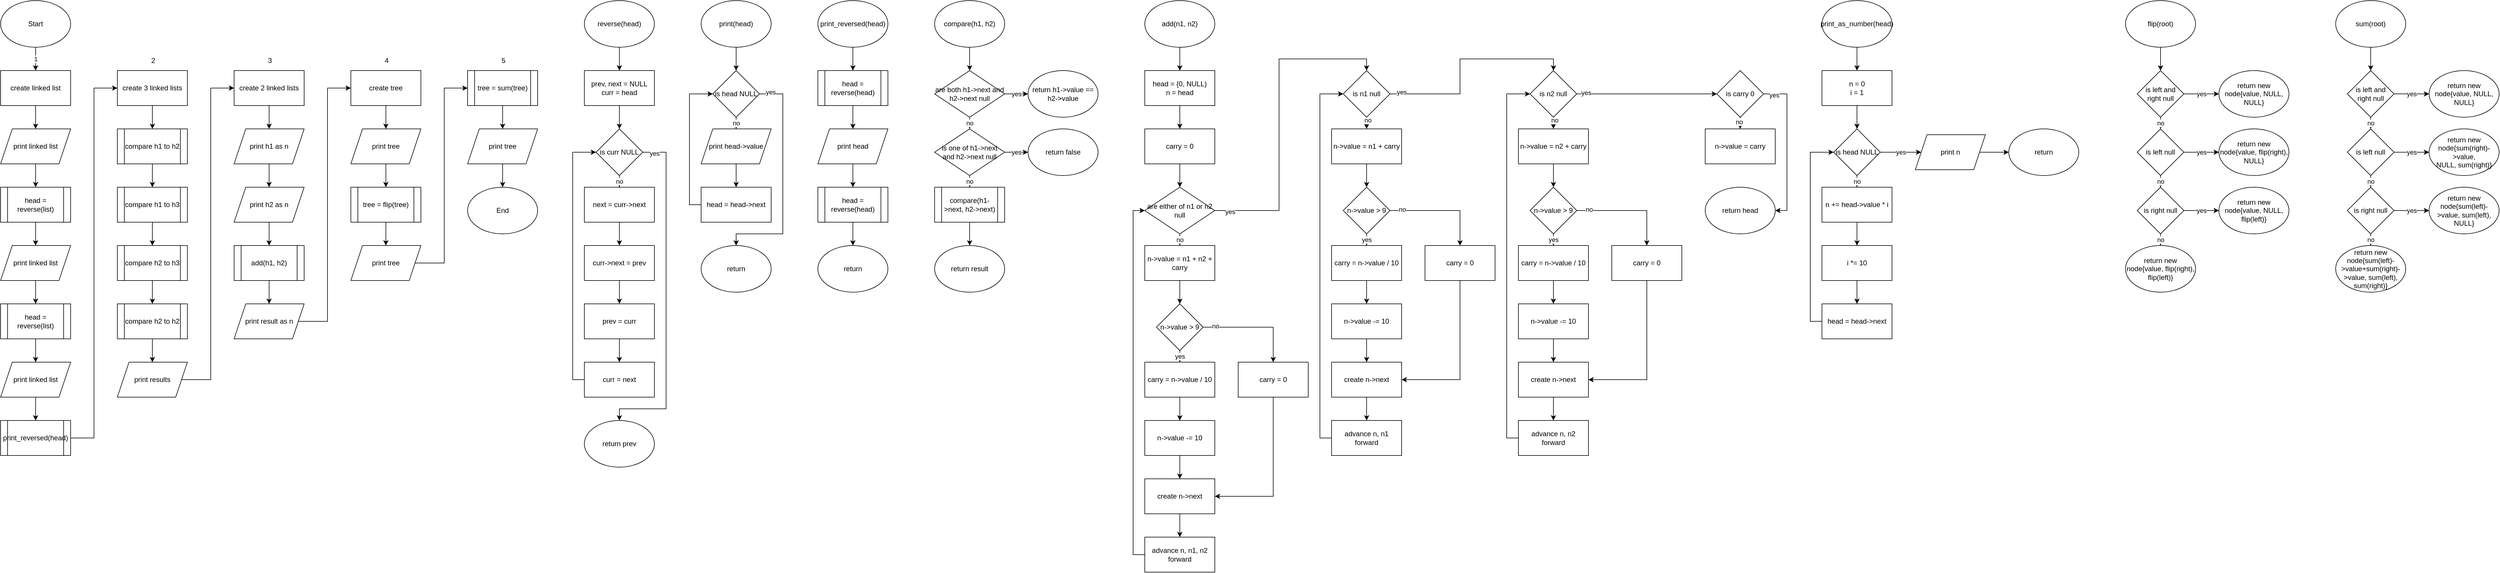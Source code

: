<mxfile version="24.8.6">
  <diagram name="Page-1" id="OLHkS_e3IFpQHsdVF8tk">
    <mxGraphModel dx="28680" dy="15560" grid="1" gridSize="10" guides="1" tooltips="1" connect="1" arrows="1" fold="1" page="1" pageScale="1" pageWidth="5000" pageHeight="1200" math="0" shadow="0">
      <root>
        <mxCell id="0" />
        <mxCell id="1" parent="0" />
        <mxCell id="nI0ptZJqEii6YHBotIrF-29" value="1" style="edgeStyle=orthogonalEdgeStyle;rounded=0;orthogonalLoop=1;jettySize=auto;html=1;exitX=0.5;exitY=1;exitDx=0;exitDy=0;entryX=0.5;entryY=0;entryDx=0;entryDy=0;" edge="1" parent="1" source="nI0ptZJqEii6YHBotIrF-1" target="nI0ptZJqEii6YHBotIrF-2">
          <mxGeometry relative="1" as="geometry" />
        </mxCell>
        <mxCell id="nI0ptZJqEii6YHBotIrF-1" value="Start" style="ellipse;whiteSpace=wrap;html=1;" vertex="1" parent="1">
          <mxGeometry width="120" height="80" as="geometry" />
        </mxCell>
        <mxCell id="nI0ptZJqEii6YHBotIrF-36" style="edgeStyle=orthogonalEdgeStyle;rounded=0;orthogonalLoop=1;jettySize=auto;html=1;exitX=0.5;exitY=1;exitDx=0;exitDy=0;entryX=0.5;entryY=0;entryDx=0;entryDy=0;" edge="1" parent="1" source="nI0ptZJqEii6YHBotIrF-2" target="nI0ptZJqEii6YHBotIrF-3">
          <mxGeometry relative="1" as="geometry" />
        </mxCell>
        <mxCell id="nI0ptZJqEii6YHBotIrF-2" value="create linked list" style="rounded=0;whiteSpace=wrap;html=1;" vertex="1" parent="1">
          <mxGeometry y="120" width="120" height="60" as="geometry" />
        </mxCell>
        <mxCell id="nI0ptZJqEii6YHBotIrF-37" style="edgeStyle=orthogonalEdgeStyle;rounded=0;orthogonalLoop=1;jettySize=auto;html=1;exitX=0.5;exitY=1;exitDx=0;exitDy=0;entryX=0.5;entryY=0;entryDx=0;entryDy=0;" edge="1" parent="1" source="nI0ptZJqEii6YHBotIrF-3" target="nI0ptZJqEii6YHBotIrF-4">
          <mxGeometry relative="1" as="geometry" />
        </mxCell>
        <mxCell id="nI0ptZJqEii6YHBotIrF-3" value="print linked list" style="shape=parallelogram;perimeter=parallelogramPerimeter;whiteSpace=wrap;html=1;fixedSize=1;" vertex="1" parent="1">
          <mxGeometry y="220" width="120" height="60" as="geometry" />
        </mxCell>
        <mxCell id="nI0ptZJqEii6YHBotIrF-38" style="edgeStyle=orthogonalEdgeStyle;rounded=0;orthogonalLoop=1;jettySize=auto;html=1;exitX=0.5;exitY=1;exitDx=0;exitDy=0;entryX=0.5;entryY=0;entryDx=0;entryDy=0;" edge="1" parent="1" source="nI0ptZJqEii6YHBotIrF-4" target="nI0ptZJqEii6YHBotIrF-5">
          <mxGeometry relative="1" as="geometry" />
        </mxCell>
        <mxCell id="nI0ptZJqEii6YHBotIrF-4" value="head = reverse(list)" style="shape=process;whiteSpace=wrap;html=1;backgroundOutline=1;" vertex="1" parent="1">
          <mxGeometry y="320" width="120" height="60" as="geometry" />
        </mxCell>
        <mxCell id="nI0ptZJqEii6YHBotIrF-39" style="edgeStyle=orthogonalEdgeStyle;rounded=0;orthogonalLoop=1;jettySize=auto;html=1;exitX=0.5;exitY=1;exitDx=0;exitDy=0;entryX=0.5;entryY=0;entryDx=0;entryDy=0;" edge="1" parent="1" source="nI0ptZJqEii6YHBotIrF-5" target="nI0ptZJqEii6YHBotIrF-10">
          <mxGeometry relative="1" as="geometry" />
        </mxCell>
        <mxCell id="nI0ptZJqEii6YHBotIrF-5" value="print linked list" style="shape=parallelogram;perimeter=parallelogramPerimeter;whiteSpace=wrap;html=1;fixedSize=1;" vertex="1" parent="1">
          <mxGeometry y="420" width="120" height="60" as="geometry" />
        </mxCell>
        <mxCell id="nI0ptZJqEii6YHBotIrF-40" style="edgeStyle=orthogonalEdgeStyle;rounded=0;orthogonalLoop=1;jettySize=auto;html=1;exitX=0.5;exitY=1;exitDx=0;exitDy=0;entryX=0.5;entryY=0;entryDx=0;entryDy=0;" edge="1" parent="1" source="nI0ptZJqEii6YHBotIrF-10" target="nI0ptZJqEii6YHBotIrF-11">
          <mxGeometry relative="1" as="geometry" />
        </mxCell>
        <mxCell id="nI0ptZJqEii6YHBotIrF-10" value="head = reverse(list)" style="shape=process;whiteSpace=wrap;html=1;backgroundOutline=1;" vertex="1" parent="1">
          <mxGeometry y="520" width="120" height="60" as="geometry" />
        </mxCell>
        <mxCell id="nI0ptZJqEii6YHBotIrF-41" style="edgeStyle=orthogonalEdgeStyle;rounded=0;orthogonalLoop=1;jettySize=auto;html=1;exitX=0.5;exitY=1;exitDx=0;exitDy=0;entryX=0.5;entryY=0;entryDx=0;entryDy=0;" edge="1" parent="1" source="nI0ptZJqEii6YHBotIrF-11" target="nI0ptZJqEii6YHBotIrF-12">
          <mxGeometry relative="1" as="geometry" />
        </mxCell>
        <mxCell id="nI0ptZJqEii6YHBotIrF-11" value="print linked list" style="shape=parallelogram;perimeter=parallelogramPerimeter;whiteSpace=wrap;html=1;fixedSize=1;" vertex="1" parent="1">
          <mxGeometry y="620" width="120" height="60" as="geometry" />
        </mxCell>
        <mxCell id="nI0ptZJqEii6YHBotIrF-42" style="edgeStyle=orthogonalEdgeStyle;rounded=0;orthogonalLoop=1;jettySize=auto;html=1;exitX=1;exitY=0.5;exitDx=0;exitDy=0;entryX=0;entryY=0.5;entryDx=0;entryDy=0;" edge="1" parent="1" source="nI0ptZJqEii6YHBotIrF-12" target="nI0ptZJqEii6YHBotIrF-13">
          <mxGeometry relative="1" as="geometry" />
        </mxCell>
        <mxCell id="nI0ptZJqEii6YHBotIrF-12" value="print_reversed(head)" style="shape=process;whiteSpace=wrap;html=1;backgroundOutline=1;" vertex="1" parent="1">
          <mxGeometry y="720" width="120" height="60" as="geometry" />
        </mxCell>
        <mxCell id="nI0ptZJqEii6YHBotIrF-43" style="edgeStyle=orthogonalEdgeStyle;rounded=0;orthogonalLoop=1;jettySize=auto;html=1;exitX=0.5;exitY=1;exitDx=0;exitDy=0;entryX=0.5;entryY=0;entryDx=0;entryDy=0;" edge="1" parent="1" source="nI0ptZJqEii6YHBotIrF-13" target="nI0ptZJqEii6YHBotIrF-14">
          <mxGeometry relative="1" as="geometry" />
        </mxCell>
        <mxCell id="nI0ptZJqEii6YHBotIrF-13" value="create 3 linked lists" style="rounded=0;whiteSpace=wrap;html=1;" vertex="1" parent="1">
          <mxGeometry x="200" y="120" width="120" height="60" as="geometry" />
        </mxCell>
        <mxCell id="nI0ptZJqEii6YHBotIrF-44" style="edgeStyle=orthogonalEdgeStyle;rounded=0;orthogonalLoop=1;jettySize=auto;html=1;exitX=0.5;exitY=1;exitDx=0;exitDy=0;entryX=0.5;entryY=0;entryDx=0;entryDy=0;" edge="1" parent="1" source="nI0ptZJqEii6YHBotIrF-14" target="nI0ptZJqEii6YHBotIrF-15">
          <mxGeometry relative="1" as="geometry" />
        </mxCell>
        <mxCell id="nI0ptZJqEii6YHBotIrF-14" value="compare h1 to h2" style="shape=process;whiteSpace=wrap;html=1;backgroundOutline=1;" vertex="1" parent="1">
          <mxGeometry x="200" y="220" width="120" height="60" as="geometry" />
        </mxCell>
        <mxCell id="nI0ptZJqEii6YHBotIrF-45" style="edgeStyle=orthogonalEdgeStyle;rounded=0;orthogonalLoop=1;jettySize=auto;html=1;exitX=0.5;exitY=1;exitDx=0;exitDy=0;entryX=0.5;entryY=0;entryDx=0;entryDy=0;" edge="1" parent="1" source="nI0ptZJqEii6YHBotIrF-15" target="nI0ptZJqEii6YHBotIrF-16">
          <mxGeometry relative="1" as="geometry" />
        </mxCell>
        <mxCell id="nI0ptZJqEii6YHBotIrF-15" value="compare h1 to h3" style="shape=process;whiteSpace=wrap;html=1;backgroundOutline=1;" vertex="1" parent="1">
          <mxGeometry x="200" y="320" width="120" height="60" as="geometry" />
        </mxCell>
        <mxCell id="nI0ptZJqEii6YHBotIrF-46" style="edgeStyle=orthogonalEdgeStyle;rounded=0;orthogonalLoop=1;jettySize=auto;html=1;exitX=0.5;exitY=1;exitDx=0;exitDy=0;entryX=0.5;entryY=0;entryDx=0;entryDy=0;" edge="1" parent="1" source="nI0ptZJqEii6YHBotIrF-16" target="nI0ptZJqEii6YHBotIrF-18">
          <mxGeometry relative="1" as="geometry" />
        </mxCell>
        <mxCell id="nI0ptZJqEii6YHBotIrF-16" value="compare h2 to h3" style="shape=process;whiteSpace=wrap;html=1;backgroundOutline=1;" vertex="1" parent="1">
          <mxGeometry x="200" y="420" width="120" height="60" as="geometry" />
        </mxCell>
        <mxCell id="nI0ptZJqEii6YHBotIrF-48" style="edgeStyle=orthogonalEdgeStyle;rounded=0;orthogonalLoop=1;jettySize=auto;html=1;exitX=1;exitY=0.5;exitDx=0;exitDy=0;entryX=0;entryY=0.5;entryDx=0;entryDy=0;" edge="1" parent="1" source="nI0ptZJqEii6YHBotIrF-17" target="nI0ptZJqEii6YHBotIrF-19">
          <mxGeometry relative="1" as="geometry" />
        </mxCell>
        <mxCell id="nI0ptZJqEii6YHBotIrF-17" value="print results" style="shape=parallelogram;perimeter=parallelogramPerimeter;whiteSpace=wrap;html=1;fixedSize=1;" vertex="1" parent="1">
          <mxGeometry x="200" y="620" width="120" height="60" as="geometry" />
        </mxCell>
        <mxCell id="nI0ptZJqEii6YHBotIrF-47" style="edgeStyle=orthogonalEdgeStyle;rounded=0;orthogonalLoop=1;jettySize=auto;html=1;exitX=0.5;exitY=1;exitDx=0;exitDy=0;entryX=0.5;entryY=0;entryDx=0;entryDy=0;" edge="1" parent="1" source="nI0ptZJqEii6YHBotIrF-18" target="nI0ptZJqEii6YHBotIrF-17">
          <mxGeometry relative="1" as="geometry" />
        </mxCell>
        <mxCell id="nI0ptZJqEii6YHBotIrF-18" value="compare h2 to h2" style="shape=process;whiteSpace=wrap;html=1;backgroundOutline=1;" vertex="1" parent="1">
          <mxGeometry x="200" y="520" width="120" height="60" as="geometry" />
        </mxCell>
        <mxCell id="nI0ptZJqEii6YHBotIrF-49" style="edgeStyle=orthogonalEdgeStyle;rounded=0;orthogonalLoop=1;jettySize=auto;html=1;exitX=0.5;exitY=1;exitDx=0;exitDy=0;entryX=0.5;entryY=0;entryDx=0;entryDy=0;" edge="1" parent="1" source="nI0ptZJqEii6YHBotIrF-19" target="nI0ptZJqEii6YHBotIrF-22">
          <mxGeometry relative="1" as="geometry" />
        </mxCell>
        <mxCell id="nI0ptZJqEii6YHBotIrF-19" value="create 2 linked lists" style="rounded=0;whiteSpace=wrap;html=1;" vertex="1" parent="1">
          <mxGeometry x="400" y="120" width="120" height="60" as="geometry" />
        </mxCell>
        <mxCell id="nI0ptZJqEii6YHBotIrF-52" style="edgeStyle=orthogonalEdgeStyle;rounded=0;orthogonalLoop=1;jettySize=auto;html=1;exitX=0.5;exitY=1;exitDx=0;exitDy=0;entryX=0.5;entryY=0;entryDx=0;entryDy=0;" edge="1" parent="1" source="nI0ptZJqEii6YHBotIrF-20" target="nI0ptZJqEii6YHBotIrF-21">
          <mxGeometry relative="1" as="geometry" />
        </mxCell>
        <mxCell id="nI0ptZJqEii6YHBotIrF-20" value="add(h1, h2)" style="shape=process;whiteSpace=wrap;html=1;backgroundOutline=1;" vertex="1" parent="1">
          <mxGeometry x="400" y="420" width="120" height="60" as="geometry" />
        </mxCell>
        <mxCell id="nI0ptZJqEii6YHBotIrF-53" style="edgeStyle=orthogonalEdgeStyle;rounded=0;orthogonalLoop=1;jettySize=auto;html=1;exitX=1;exitY=0.5;exitDx=0;exitDy=0;entryX=0;entryY=0.5;entryDx=0;entryDy=0;" edge="1" parent="1" source="nI0ptZJqEii6YHBotIrF-21" target="nI0ptZJqEii6YHBotIrF-24">
          <mxGeometry relative="1" as="geometry" />
        </mxCell>
        <mxCell id="nI0ptZJqEii6YHBotIrF-21" value="print result as n" style="shape=parallelogram;perimeter=parallelogramPerimeter;whiteSpace=wrap;html=1;fixedSize=1;" vertex="1" parent="1">
          <mxGeometry x="400" y="520" width="120" height="60" as="geometry" />
        </mxCell>
        <mxCell id="nI0ptZJqEii6YHBotIrF-50" style="edgeStyle=orthogonalEdgeStyle;rounded=0;orthogonalLoop=1;jettySize=auto;html=1;exitX=0.5;exitY=1;exitDx=0;exitDy=0;entryX=0.5;entryY=0;entryDx=0;entryDy=0;" edge="1" parent="1" source="nI0ptZJqEii6YHBotIrF-22" target="nI0ptZJqEii6YHBotIrF-23">
          <mxGeometry relative="1" as="geometry" />
        </mxCell>
        <mxCell id="nI0ptZJqEii6YHBotIrF-22" value="print h1 as n" style="shape=parallelogram;perimeter=parallelogramPerimeter;whiteSpace=wrap;html=1;fixedSize=1;" vertex="1" parent="1">
          <mxGeometry x="400" y="220" width="120" height="60" as="geometry" />
        </mxCell>
        <mxCell id="nI0ptZJqEii6YHBotIrF-51" style="edgeStyle=orthogonalEdgeStyle;rounded=0;orthogonalLoop=1;jettySize=auto;html=1;exitX=0.5;exitY=1;exitDx=0;exitDy=0;entryX=0.5;entryY=0;entryDx=0;entryDy=0;" edge="1" parent="1" source="nI0ptZJqEii6YHBotIrF-23" target="nI0ptZJqEii6YHBotIrF-20">
          <mxGeometry relative="1" as="geometry" />
        </mxCell>
        <mxCell id="nI0ptZJqEii6YHBotIrF-23" value="print h2 as n" style="shape=parallelogram;perimeter=parallelogramPerimeter;whiteSpace=wrap;html=1;fixedSize=1;" vertex="1" parent="1">
          <mxGeometry x="400" y="320" width="120" height="60" as="geometry" />
        </mxCell>
        <mxCell id="nI0ptZJqEii6YHBotIrF-54" style="edgeStyle=orthogonalEdgeStyle;rounded=0;orthogonalLoop=1;jettySize=auto;html=1;exitX=0.5;exitY=1;exitDx=0;exitDy=0;entryX=0.5;entryY=0;entryDx=0;entryDy=0;" edge="1" parent="1" source="nI0ptZJqEii6YHBotIrF-24" target="nI0ptZJqEii6YHBotIrF-25">
          <mxGeometry relative="1" as="geometry" />
        </mxCell>
        <mxCell id="nI0ptZJqEii6YHBotIrF-24" value="create tree" style="rounded=0;whiteSpace=wrap;html=1;" vertex="1" parent="1">
          <mxGeometry x="600" y="120" width="120" height="60" as="geometry" />
        </mxCell>
        <mxCell id="nI0ptZJqEii6YHBotIrF-55" style="edgeStyle=orthogonalEdgeStyle;rounded=0;orthogonalLoop=1;jettySize=auto;html=1;exitX=0.5;exitY=1;exitDx=0;exitDy=0;entryX=0.5;entryY=0;entryDx=0;entryDy=0;" edge="1" parent="1" source="nI0ptZJqEii6YHBotIrF-25" target="nI0ptZJqEii6YHBotIrF-26">
          <mxGeometry relative="1" as="geometry" />
        </mxCell>
        <mxCell id="nI0ptZJqEii6YHBotIrF-25" value="print tree" style="shape=parallelogram;perimeter=parallelogramPerimeter;whiteSpace=wrap;html=1;fixedSize=1;" vertex="1" parent="1">
          <mxGeometry x="600" y="220" width="120" height="60" as="geometry" />
        </mxCell>
        <mxCell id="nI0ptZJqEii6YHBotIrF-56" style="edgeStyle=orthogonalEdgeStyle;rounded=0;orthogonalLoop=1;jettySize=auto;html=1;exitX=0.5;exitY=1;exitDx=0;exitDy=0;" edge="1" parent="1" source="nI0ptZJqEii6YHBotIrF-26" target="nI0ptZJqEii6YHBotIrF-27">
          <mxGeometry relative="1" as="geometry" />
        </mxCell>
        <mxCell id="nI0ptZJqEii6YHBotIrF-26" value="tree = flip(tree)" style="shape=process;whiteSpace=wrap;html=1;backgroundOutline=1;" vertex="1" parent="1">
          <mxGeometry x="600" y="320" width="120" height="60" as="geometry" />
        </mxCell>
        <mxCell id="nI0ptZJqEii6YHBotIrF-57" style="edgeStyle=orthogonalEdgeStyle;rounded=0;orthogonalLoop=1;jettySize=auto;html=1;exitX=1;exitY=0.5;exitDx=0;exitDy=0;entryX=0;entryY=0.5;entryDx=0;entryDy=0;" edge="1" parent="1" source="nI0ptZJqEii6YHBotIrF-27" target="nI0ptZJqEii6YHBotIrF-28">
          <mxGeometry relative="1" as="geometry" />
        </mxCell>
        <mxCell id="nI0ptZJqEii6YHBotIrF-27" value="print tree" style="shape=parallelogram;perimeter=parallelogramPerimeter;whiteSpace=wrap;html=1;fixedSize=1;" vertex="1" parent="1">
          <mxGeometry x="600" y="420" width="120" height="60" as="geometry" />
        </mxCell>
        <mxCell id="nI0ptZJqEii6YHBotIrF-58" style="edgeStyle=orthogonalEdgeStyle;rounded=0;orthogonalLoop=1;jettySize=auto;html=1;exitX=0.5;exitY=1;exitDx=0;exitDy=0;entryX=0.5;entryY=0;entryDx=0;entryDy=0;" edge="1" parent="1" source="nI0ptZJqEii6YHBotIrF-28" target="nI0ptZJqEii6YHBotIrF-34">
          <mxGeometry relative="1" as="geometry" />
        </mxCell>
        <mxCell id="nI0ptZJqEii6YHBotIrF-28" value="tree = sum(tree)" style="shape=process;whiteSpace=wrap;html=1;backgroundOutline=1;" vertex="1" parent="1">
          <mxGeometry x="800" y="120" width="120" height="60" as="geometry" />
        </mxCell>
        <mxCell id="nI0ptZJqEii6YHBotIrF-30" value="2" style="text;html=1;align=center;verticalAlign=middle;resizable=0;points=[];autosize=1;strokeColor=none;fillColor=none;" vertex="1" parent="1">
          <mxGeometry x="246" y="88" width="30" height="30" as="geometry" />
        </mxCell>
        <mxCell id="nI0ptZJqEii6YHBotIrF-31" value="3" style="text;html=1;align=center;verticalAlign=middle;resizable=0;points=[];autosize=1;strokeColor=none;fillColor=none;" vertex="1" parent="1">
          <mxGeometry x="446" y="88" width="30" height="30" as="geometry" />
        </mxCell>
        <mxCell id="nI0ptZJqEii6YHBotIrF-32" value="4" style="text;html=1;align=center;verticalAlign=middle;resizable=0;points=[];autosize=1;strokeColor=none;fillColor=none;" vertex="1" parent="1">
          <mxGeometry x="646" y="88" width="30" height="30" as="geometry" />
        </mxCell>
        <mxCell id="nI0ptZJqEii6YHBotIrF-33" value="5" style="text;html=1;align=center;verticalAlign=middle;resizable=0;points=[];autosize=1;strokeColor=none;fillColor=none;" vertex="1" parent="1">
          <mxGeometry x="846" y="88" width="30" height="30" as="geometry" />
        </mxCell>
        <mxCell id="nI0ptZJqEii6YHBotIrF-59" style="edgeStyle=orthogonalEdgeStyle;rounded=0;orthogonalLoop=1;jettySize=auto;html=1;exitX=0.5;exitY=1;exitDx=0;exitDy=0;entryX=0.5;entryY=0;entryDx=0;entryDy=0;" edge="1" parent="1" source="nI0ptZJqEii6YHBotIrF-34" target="nI0ptZJqEii6YHBotIrF-35">
          <mxGeometry relative="1" as="geometry" />
        </mxCell>
        <mxCell id="nI0ptZJqEii6YHBotIrF-34" value="print tree" style="shape=parallelogram;perimeter=parallelogramPerimeter;whiteSpace=wrap;html=1;fixedSize=1;" vertex="1" parent="1">
          <mxGeometry x="800" y="220" width="120" height="60" as="geometry" />
        </mxCell>
        <mxCell id="nI0ptZJqEii6YHBotIrF-35" value="End" style="ellipse;whiteSpace=wrap;html=1;" vertex="1" parent="1">
          <mxGeometry x="800" y="320" width="120" height="80" as="geometry" />
        </mxCell>
        <mxCell id="nI0ptZJqEii6YHBotIrF-68" style="edgeStyle=orthogonalEdgeStyle;rounded=0;orthogonalLoop=1;jettySize=auto;html=1;exitX=0.5;exitY=1;exitDx=0;exitDy=0;entryX=0.5;entryY=0;entryDx=0;entryDy=0;" edge="1" parent="1" source="nI0ptZJqEii6YHBotIrF-60" target="nI0ptZJqEii6YHBotIrF-61">
          <mxGeometry relative="1" as="geometry" />
        </mxCell>
        <mxCell id="nI0ptZJqEii6YHBotIrF-60" value="reverse(head)" style="ellipse;whiteSpace=wrap;html=1;" vertex="1" parent="1">
          <mxGeometry x="1000" width="120" height="80" as="geometry" />
        </mxCell>
        <mxCell id="nI0ptZJqEii6YHBotIrF-69" style="edgeStyle=orthogonalEdgeStyle;rounded=0;orthogonalLoop=1;jettySize=auto;html=1;exitX=0.5;exitY=1;exitDx=0;exitDy=0;entryX=0.5;entryY=0;entryDx=0;entryDy=0;" edge="1" parent="1" source="nI0ptZJqEii6YHBotIrF-61" target="nI0ptZJqEii6YHBotIrF-62">
          <mxGeometry relative="1" as="geometry" />
        </mxCell>
        <mxCell id="nI0ptZJqEii6YHBotIrF-61" value="&lt;div&gt;prev, next = NULL&lt;/div&gt;&lt;div&gt;curr = head&lt;br&gt;&lt;/div&gt;" style="rounded=0;whiteSpace=wrap;html=1;" vertex="1" parent="1">
          <mxGeometry x="1000" y="120" width="120" height="60" as="geometry" />
        </mxCell>
        <mxCell id="nI0ptZJqEii6YHBotIrF-70" value="no" style="edgeStyle=orthogonalEdgeStyle;rounded=0;orthogonalLoop=1;jettySize=auto;html=1;exitX=0.5;exitY=1;exitDx=0;exitDy=0;entryX=0.5;entryY=0;entryDx=0;entryDy=0;" edge="1" parent="1" source="nI0ptZJqEii6YHBotIrF-62" target="nI0ptZJqEii6YHBotIrF-63">
          <mxGeometry relative="1" as="geometry" />
        </mxCell>
        <mxCell id="nI0ptZJqEii6YHBotIrF-71" style="edgeStyle=orthogonalEdgeStyle;rounded=0;orthogonalLoop=1;jettySize=auto;html=1;exitX=1;exitY=0.5;exitDx=0;exitDy=0;entryX=0.5;entryY=0;entryDx=0;entryDy=0;" edge="1" parent="1" source="nI0ptZJqEii6YHBotIrF-62" target="nI0ptZJqEii6YHBotIrF-67">
          <mxGeometry relative="1" as="geometry">
            <Array as="points">
              <mxPoint x="1140" y="260" />
              <mxPoint x="1140" y="700" />
              <mxPoint x="1060" y="700" />
            </Array>
          </mxGeometry>
        </mxCell>
        <mxCell id="nI0ptZJqEii6YHBotIrF-72" value="yes" style="edgeLabel;html=1;align=center;verticalAlign=middle;resizable=0;points=[];" vertex="1" connectable="0" parent="nI0ptZJqEii6YHBotIrF-71">
          <mxGeometry x="-0.931" y="-2" relative="1" as="geometry">
            <mxPoint as="offset" />
          </mxGeometry>
        </mxCell>
        <mxCell id="nI0ptZJqEii6YHBotIrF-62" value="is curr NULL" style="rhombus;whiteSpace=wrap;html=1;" vertex="1" parent="1">
          <mxGeometry x="1020" y="220" width="80" height="80" as="geometry" />
        </mxCell>
        <mxCell id="nI0ptZJqEii6YHBotIrF-73" style="edgeStyle=orthogonalEdgeStyle;rounded=0;orthogonalLoop=1;jettySize=auto;html=1;exitX=0.5;exitY=1;exitDx=0;exitDy=0;entryX=0.5;entryY=0;entryDx=0;entryDy=0;" edge="1" parent="1" source="nI0ptZJqEii6YHBotIrF-63" target="nI0ptZJqEii6YHBotIrF-64">
          <mxGeometry relative="1" as="geometry" />
        </mxCell>
        <mxCell id="nI0ptZJqEii6YHBotIrF-63" value="next = curr-&amp;gt;next" style="rounded=0;whiteSpace=wrap;html=1;" vertex="1" parent="1">
          <mxGeometry x="1000" y="320" width="120" height="60" as="geometry" />
        </mxCell>
        <mxCell id="nI0ptZJqEii6YHBotIrF-74" style="edgeStyle=orthogonalEdgeStyle;rounded=0;orthogonalLoop=1;jettySize=auto;html=1;exitX=0.5;exitY=1;exitDx=0;exitDy=0;entryX=0.5;entryY=0;entryDx=0;entryDy=0;" edge="1" parent="1" source="nI0ptZJqEii6YHBotIrF-64" target="nI0ptZJqEii6YHBotIrF-65">
          <mxGeometry relative="1" as="geometry" />
        </mxCell>
        <mxCell id="nI0ptZJqEii6YHBotIrF-64" value="curr-&amp;gt;next = prev" style="rounded=0;whiteSpace=wrap;html=1;" vertex="1" parent="1">
          <mxGeometry x="1000" y="420" width="120" height="60" as="geometry" />
        </mxCell>
        <mxCell id="nI0ptZJqEii6YHBotIrF-75" style="edgeStyle=orthogonalEdgeStyle;rounded=0;orthogonalLoop=1;jettySize=auto;html=1;exitX=0.5;exitY=1;exitDx=0;exitDy=0;entryX=0.5;entryY=0;entryDx=0;entryDy=0;" edge="1" parent="1" source="nI0ptZJqEii6YHBotIrF-65" target="nI0ptZJqEii6YHBotIrF-66">
          <mxGeometry relative="1" as="geometry" />
        </mxCell>
        <mxCell id="nI0ptZJqEii6YHBotIrF-65" value="prev = curr" style="rounded=0;whiteSpace=wrap;html=1;" vertex="1" parent="1">
          <mxGeometry x="1000" y="520" width="120" height="60" as="geometry" />
        </mxCell>
        <mxCell id="nI0ptZJqEii6YHBotIrF-76" style="edgeStyle=orthogonalEdgeStyle;rounded=0;orthogonalLoop=1;jettySize=auto;html=1;exitX=0;exitY=0.5;exitDx=0;exitDy=0;entryX=0;entryY=0.5;entryDx=0;entryDy=0;" edge="1" parent="1" source="nI0ptZJqEii6YHBotIrF-66" target="nI0ptZJqEii6YHBotIrF-62">
          <mxGeometry relative="1" as="geometry" />
        </mxCell>
        <mxCell id="nI0ptZJqEii6YHBotIrF-66" value="curr = next" style="rounded=0;whiteSpace=wrap;html=1;" vertex="1" parent="1">
          <mxGeometry x="1000" y="620" width="120" height="60" as="geometry" />
        </mxCell>
        <mxCell id="nI0ptZJqEii6YHBotIrF-67" value="return prev" style="ellipse;whiteSpace=wrap;html=1;" vertex="1" parent="1">
          <mxGeometry x="1000" y="720" width="120" height="80" as="geometry" />
        </mxCell>
        <mxCell id="nI0ptZJqEii6YHBotIrF-82" style="edgeStyle=orthogonalEdgeStyle;rounded=0;orthogonalLoop=1;jettySize=auto;html=1;exitX=0.5;exitY=1;exitDx=0;exitDy=0;entryX=0.5;entryY=0;entryDx=0;entryDy=0;" edge="1" parent="1" source="nI0ptZJqEii6YHBotIrF-77" target="nI0ptZJqEii6YHBotIrF-79">
          <mxGeometry relative="1" as="geometry" />
        </mxCell>
        <mxCell id="nI0ptZJqEii6YHBotIrF-77" value="print(head)" style="ellipse;whiteSpace=wrap;html=1;" vertex="1" parent="1">
          <mxGeometry x="1200" width="120" height="80" as="geometry" />
        </mxCell>
        <mxCell id="nI0ptZJqEii6YHBotIrF-83" value="no" style="edgeStyle=orthogonalEdgeStyle;rounded=0;orthogonalLoop=1;jettySize=auto;html=1;exitX=0.5;exitY=1;exitDx=0;exitDy=0;entryX=0.5;entryY=0;entryDx=0;entryDy=0;" edge="1" parent="1" source="nI0ptZJqEii6YHBotIrF-79" target="nI0ptZJqEii6YHBotIrF-80">
          <mxGeometry relative="1" as="geometry" />
        </mxCell>
        <mxCell id="nI0ptZJqEii6YHBotIrF-87" style="edgeStyle=orthogonalEdgeStyle;rounded=0;orthogonalLoop=1;jettySize=auto;html=1;exitX=1;exitY=0.5;exitDx=0;exitDy=0;entryX=0.5;entryY=0;entryDx=0;entryDy=0;" edge="1" parent="1" source="nI0ptZJqEii6YHBotIrF-79" target="nI0ptZJqEii6YHBotIrF-86">
          <mxGeometry relative="1" as="geometry">
            <Array as="points">
              <mxPoint x="1340" y="160" />
              <mxPoint x="1340" y="400" />
              <mxPoint x="1260" y="400" />
            </Array>
          </mxGeometry>
        </mxCell>
        <mxCell id="nI0ptZJqEii6YHBotIrF-88" value="yes" style="edgeLabel;html=1;align=center;verticalAlign=middle;resizable=0;points=[];" vertex="1" connectable="0" parent="nI0ptZJqEii6YHBotIrF-87">
          <mxGeometry x="-0.9" y="3" relative="1" as="geometry">
            <mxPoint as="offset" />
          </mxGeometry>
        </mxCell>
        <mxCell id="nI0ptZJqEii6YHBotIrF-79" value="is head NULL" style="rhombus;whiteSpace=wrap;html=1;" vertex="1" parent="1">
          <mxGeometry x="1220" y="120" width="80" height="80" as="geometry" />
        </mxCell>
        <mxCell id="nI0ptZJqEii6YHBotIrF-84" style="edgeStyle=orthogonalEdgeStyle;rounded=0;orthogonalLoop=1;jettySize=auto;html=1;exitX=0.5;exitY=1;exitDx=0;exitDy=0;entryX=0.5;entryY=0;entryDx=0;entryDy=0;" edge="1" parent="1" source="nI0ptZJqEii6YHBotIrF-80" target="nI0ptZJqEii6YHBotIrF-81">
          <mxGeometry relative="1" as="geometry" />
        </mxCell>
        <mxCell id="nI0ptZJqEii6YHBotIrF-80" value="print head-&amp;gt;value" style="shape=parallelogram;perimeter=parallelogramPerimeter;whiteSpace=wrap;html=1;fixedSize=1;" vertex="1" parent="1">
          <mxGeometry x="1200" y="220" width="120" height="60" as="geometry" />
        </mxCell>
        <mxCell id="nI0ptZJqEii6YHBotIrF-85" style="edgeStyle=orthogonalEdgeStyle;rounded=0;orthogonalLoop=1;jettySize=auto;html=1;exitX=0;exitY=0.5;exitDx=0;exitDy=0;entryX=0;entryY=0.5;entryDx=0;entryDy=0;" edge="1" parent="1" source="nI0ptZJqEii6YHBotIrF-81" target="nI0ptZJqEii6YHBotIrF-79">
          <mxGeometry relative="1" as="geometry" />
        </mxCell>
        <mxCell id="nI0ptZJqEii6YHBotIrF-81" value="head = head-&amp;gt;next" style="rounded=0;whiteSpace=wrap;html=1;" vertex="1" parent="1">
          <mxGeometry x="1200" y="320" width="120" height="60" as="geometry" />
        </mxCell>
        <mxCell id="nI0ptZJqEii6YHBotIrF-86" value="return" style="ellipse;whiteSpace=wrap;html=1;" vertex="1" parent="1">
          <mxGeometry x="1200" y="420" width="120" height="80" as="geometry" />
        </mxCell>
        <mxCell id="nI0ptZJqEii6YHBotIrF-94" style="edgeStyle=orthogonalEdgeStyle;rounded=0;orthogonalLoop=1;jettySize=auto;html=1;exitX=0.5;exitY=1;exitDx=0;exitDy=0;entryX=0.5;entryY=0;entryDx=0;entryDy=0;" edge="1" parent="1" source="nI0ptZJqEii6YHBotIrF-89" target="nI0ptZJqEii6YHBotIrF-90">
          <mxGeometry relative="1" as="geometry" />
        </mxCell>
        <mxCell id="nI0ptZJqEii6YHBotIrF-89" value="print_reversed(head)" style="ellipse;whiteSpace=wrap;html=1;" vertex="1" parent="1">
          <mxGeometry x="1400" width="120" height="80" as="geometry" />
        </mxCell>
        <mxCell id="nI0ptZJqEii6YHBotIrF-95" style="edgeStyle=orthogonalEdgeStyle;rounded=0;orthogonalLoop=1;jettySize=auto;html=1;exitX=0.5;exitY=1;exitDx=0;exitDy=0;entryX=0.5;entryY=0;entryDx=0;entryDy=0;" edge="1" parent="1" source="nI0ptZJqEii6YHBotIrF-90" target="nI0ptZJqEii6YHBotIrF-91">
          <mxGeometry relative="1" as="geometry" />
        </mxCell>
        <mxCell id="nI0ptZJqEii6YHBotIrF-90" value="head = reverse(head)" style="shape=process;whiteSpace=wrap;html=1;backgroundOutline=1;" vertex="1" parent="1">
          <mxGeometry x="1400" y="120" width="120" height="60" as="geometry" />
        </mxCell>
        <mxCell id="nI0ptZJqEii6YHBotIrF-96" style="edgeStyle=orthogonalEdgeStyle;rounded=0;orthogonalLoop=1;jettySize=auto;html=1;exitX=0.5;exitY=1;exitDx=0;exitDy=0;entryX=0.5;entryY=0;entryDx=0;entryDy=0;" edge="1" parent="1" source="nI0ptZJqEii6YHBotIrF-91" target="nI0ptZJqEii6YHBotIrF-92">
          <mxGeometry relative="1" as="geometry" />
        </mxCell>
        <mxCell id="nI0ptZJqEii6YHBotIrF-91" value="print head" style="shape=parallelogram;perimeter=parallelogramPerimeter;whiteSpace=wrap;html=1;fixedSize=1;" vertex="1" parent="1">
          <mxGeometry x="1400" y="220" width="120" height="60" as="geometry" />
        </mxCell>
        <mxCell id="nI0ptZJqEii6YHBotIrF-97" style="edgeStyle=orthogonalEdgeStyle;rounded=0;orthogonalLoop=1;jettySize=auto;html=1;exitX=0.5;exitY=1;exitDx=0;exitDy=0;entryX=0.5;entryY=0;entryDx=0;entryDy=0;" edge="1" parent="1" source="nI0ptZJqEii6YHBotIrF-92" target="nI0ptZJqEii6YHBotIrF-93">
          <mxGeometry relative="1" as="geometry" />
        </mxCell>
        <mxCell id="nI0ptZJqEii6YHBotIrF-92" value="head = reverse(head)" style="shape=process;whiteSpace=wrap;html=1;backgroundOutline=1;" vertex="1" parent="1">
          <mxGeometry x="1400" y="320" width="120" height="60" as="geometry" />
        </mxCell>
        <mxCell id="nI0ptZJqEii6YHBotIrF-93" value="return" style="ellipse;whiteSpace=wrap;html=1;" vertex="1" parent="1">
          <mxGeometry x="1400" y="420" width="120" height="80" as="geometry" />
        </mxCell>
        <mxCell id="nI0ptZJqEii6YHBotIrF-102" style="edgeStyle=orthogonalEdgeStyle;rounded=0;orthogonalLoop=1;jettySize=auto;html=1;exitX=0.5;exitY=1;exitDx=0;exitDy=0;entryX=0.5;entryY=0;entryDx=0;entryDy=0;" edge="1" parent="1" source="nI0ptZJqEii6YHBotIrF-98" target="nI0ptZJqEii6YHBotIrF-99">
          <mxGeometry relative="1" as="geometry" />
        </mxCell>
        <mxCell id="nI0ptZJqEii6YHBotIrF-98" value="compare(h1, h2)" style="ellipse;whiteSpace=wrap;html=1;" vertex="1" parent="1">
          <mxGeometry x="1600" width="120" height="80" as="geometry" />
        </mxCell>
        <mxCell id="nI0ptZJqEii6YHBotIrF-101" value="yes" style="edgeStyle=orthogonalEdgeStyle;rounded=0;orthogonalLoop=1;jettySize=auto;html=1;exitX=1;exitY=0.5;exitDx=0;exitDy=0;entryX=0;entryY=0.5;entryDx=0;entryDy=0;" edge="1" parent="1" source="nI0ptZJqEii6YHBotIrF-99" target="nI0ptZJqEii6YHBotIrF-100">
          <mxGeometry relative="1" as="geometry" />
        </mxCell>
        <mxCell id="nI0ptZJqEii6YHBotIrF-105" value="no" style="edgeStyle=orthogonalEdgeStyle;rounded=0;orthogonalLoop=1;jettySize=auto;html=1;exitX=0.5;exitY=1;exitDx=0;exitDy=0;entryX=0.5;entryY=0;entryDx=0;entryDy=0;" edge="1" parent="1" source="nI0ptZJqEii6YHBotIrF-99" target="nI0ptZJqEii6YHBotIrF-103">
          <mxGeometry relative="1" as="geometry" />
        </mxCell>
        <mxCell id="nI0ptZJqEii6YHBotIrF-99" value="are both h1-&amp;gt;next and h2-&amp;gt;next null" style="rhombus;whiteSpace=wrap;html=1;" vertex="1" parent="1">
          <mxGeometry x="1600" y="120" width="120" height="80" as="geometry" />
        </mxCell>
        <mxCell id="nI0ptZJqEii6YHBotIrF-100" value="return h1-&amp;gt;value == h2-&amp;gt;value" style="ellipse;whiteSpace=wrap;html=1;" vertex="1" parent="1">
          <mxGeometry x="1760" y="120" width="120" height="80" as="geometry" />
        </mxCell>
        <mxCell id="nI0ptZJqEii6YHBotIrF-107" value="yes" style="edgeStyle=orthogonalEdgeStyle;rounded=0;orthogonalLoop=1;jettySize=auto;html=1;exitX=1;exitY=0.5;exitDx=0;exitDy=0;entryX=0;entryY=0.5;entryDx=0;entryDy=0;" edge="1" parent="1" source="nI0ptZJqEii6YHBotIrF-103" target="nI0ptZJqEii6YHBotIrF-104">
          <mxGeometry relative="1" as="geometry" />
        </mxCell>
        <mxCell id="nI0ptZJqEii6YHBotIrF-110" value="no" style="edgeStyle=orthogonalEdgeStyle;rounded=0;orthogonalLoop=1;jettySize=auto;html=1;exitX=0.5;exitY=1;exitDx=0;exitDy=0;entryX=0.5;entryY=0;entryDx=0;entryDy=0;" edge="1" parent="1" source="nI0ptZJqEii6YHBotIrF-103" target="nI0ptZJqEii6YHBotIrF-108">
          <mxGeometry relative="1" as="geometry" />
        </mxCell>
        <mxCell id="nI0ptZJqEii6YHBotIrF-103" value="is one of h1-&amp;gt;next and h2-&amp;gt;next null" style="rhombus;whiteSpace=wrap;html=1;" vertex="1" parent="1">
          <mxGeometry x="1600" y="220" width="120" height="80" as="geometry" />
        </mxCell>
        <mxCell id="nI0ptZJqEii6YHBotIrF-104" value="return false" style="ellipse;whiteSpace=wrap;html=1;" vertex="1" parent="1">
          <mxGeometry x="1760" y="220" width="120" height="80" as="geometry" />
        </mxCell>
        <mxCell id="nI0ptZJqEii6YHBotIrF-111" style="edgeStyle=orthogonalEdgeStyle;rounded=0;orthogonalLoop=1;jettySize=auto;html=1;exitX=0.5;exitY=1;exitDx=0;exitDy=0;entryX=0.5;entryY=0;entryDx=0;entryDy=0;" edge="1" parent="1" source="nI0ptZJqEii6YHBotIrF-108" target="nI0ptZJqEii6YHBotIrF-109">
          <mxGeometry relative="1" as="geometry" />
        </mxCell>
        <mxCell id="nI0ptZJqEii6YHBotIrF-108" value="compare(h1-&amp;gt;next, h2-&amp;gt;next)" style="shape=process;whiteSpace=wrap;html=1;backgroundOutline=1;" vertex="1" parent="1">
          <mxGeometry x="1600" y="320" width="120" height="60" as="geometry" />
        </mxCell>
        <mxCell id="nI0ptZJqEii6YHBotIrF-109" value="return result" style="ellipse;whiteSpace=wrap;html=1;" vertex="1" parent="1">
          <mxGeometry x="1600" y="420" width="120" height="80" as="geometry" />
        </mxCell>
        <mxCell id="nI0ptZJqEii6YHBotIrF-136" style="edgeStyle=orthogonalEdgeStyle;rounded=0;orthogonalLoop=1;jettySize=auto;html=1;exitX=0.5;exitY=1;exitDx=0;exitDy=0;entryX=0.5;entryY=0;entryDx=0;entryDy=0;" edge="1" parent="1" source="nI0ptZJqEii6YHBotIrF-112" target="nI0ptZJqEii6YHBotIrF-113">
          <mxGeometry relative="1" as="geometry" />
        </mxCell>
        <mxCell id="nI0ptZJqEii6YHBotIrF-112" value="add(n1, n2)" style="ellipse;whiteSpace=wrap;html=1;" vertex="1" parent="1">
          <mxGeometry x="1960" width="120" height="80" as="geometry" />
        </mxCell>
        <mxCell id="nI0ptZJqEii6YHBotIrF-135" style="edgeStyle=orthogonalEdgeStyle;rounded=0;orthogonalLoop=1;jettySize=auto;html=1;exitX=0.5;exitY=1;exitDx=0;exitDy=0;entryX=0.5;entryY=0;entryDx=0;entryDy=0;" edge="1" parent="1" source="nI0ptZJqEii6YHBotIrF-113" target="nI0ptZJqEii6YHBotIrF-114">
          <mxGeometry relative="1" as="geometry" />
        </mxCell>
        <mxCell id="nI0ptZJqEii6YHBotIrF-113" value="&lt;div&gt;head = {0, NULL)&lt;/div&gt;&lt;div&gt;n = head&lt;br&gt;&lt;/div&gt;" style="rounded=0;whiteSpace=wrap;html=1;" vertex="1" parent="1">
          <mxGeometry x="1960" y="120" width="120" height="60" as="geometry" />
        </mxCell>
        <mxCell id="nI0ptZJqEii6YHBotIrF-134" style="edgeStyle=orthogonalEdgeStyle;rounded=0;orthogonalLoop=1;jettySize=auto;html=1;exitX=0.5;exitY=1;exitDx=0;exitDy=0;entryX=0.5;entryY=0;entryDx=0;entryDy=0;" edge="1" parent="1" source="nI0ptZJqEii6YHBotIrF-114" target="nI0ptZJqEii6YHBotIrF-115">
          <mxGeometry relative="1" as="geometry" />
        </mxCell>
        <mxCell id="nI0ptZJqEii6YHBotIrF-114" value="carry = 0" style="rounded=0;whiteSpace=wrap;html=1;" vertex="1" parent="1">
          <mxGeometry x="1960" y="220" width="120" height="60" as="geometry" />
        </mxCell>
        <mxCell id="nI0ptZJqEii6YHBotIrF-131" value="no" style="edgeStyle=orthogonalEdgeStyle;rounded=0;orthogonalLoop=1;jettySize=auto;html=1;exitX=0.5;exitY=1;exitDx=0;exitDy=0;entryX=0.5;entryY=0;entryDx=0;entryDy=0;" edge="1" parent="1" source="nI0ptZJqEii6YHBotIrF-115" target="nI0ptZJqEii6YHBotIrF-116">
          <mxGeometry relative="1" as="geometry" />
        </mxCell>
        <mxCell id="nI0ptZJqEii6YHBotIrF-138" style="edgeStyle=orthogonalEdgeStyle;rounded=0;orthogonalLoop=1;jettySize=auto;html=1;exitX=1;exitY=0.5;exitDx=0;exitDy=0;entryX=0.5;entryY=0;entryDx=0;entryDy=0;" edge="1" parent="1" source="nI0ptZJqEii6YHBotIrF-115" target="nI0ptZJqEii6YHBotIrF-137">
          <mxGeometry relative="1" as="geometry" />
        </mxCell>
        <mxCell id="nI0ptZJqEii6YHBotIrF-139" value="yes" style="edgeLabel;html=1;align=center;verticalAlign=middle;resizable=0;points=[];" vertex="1" connectable="0" parent="nI0ptZJqEii6YHBotIrF-138">
          <mxGeometry x="-0.906" y="-2" relative="1" as="geometry">
            <mxPoint as="offset" />
          </mxGeometry>
        </mxCell>
        <mxCell id="nI0ptZJqEii6YHBotIrF-115" value="are either of n1 or n2 null" style="rhombus;whiteSpace=wrap;html=1;" vertex="1" parent="1">
          <mxGeometry x="1960" y="320" width="120" height="80" as="geometry" />
        </mxCell>
        <mxCell id="nI0ptZJqEii6YHBotIrF-130" style="edgeStyle=orthogonalEdgeStyle;rounded=0;orthogonalLoop=1;jettySize=auto;html=1;exitX=0.5;exitY=1;exitDx=0;exitDy=0;entryX=0.5;entryY=0;entryDx=0;entryDy=0;" edge="1" parent="1" source="nI0ptZJqEii6YHBotIrF-116" target="nI0ptZJqEii6YHBotIrF-117">
          <mxGeometry relative="1" as="geometry" />
        </mxCell>
        <mxCell id="nI0ptZJqEii6YHBotIrF-116" value="n-&amp;gt;value = n1 + n2 + carry" style="rounded=0;whiteSpace=wrap;html=1;" vertex="1" parent="1">
          <mxGeometry x="1960" y="420" width="120" height="60" as="geometry" />
        </mxCell>
        <mxCell id="nI0ptZJqEii6YHBotIrF-122" style="edgeStyle=orthogonalEdgeStyle;rounded=0;orthogonalLoop=1;jettySize=auto;html=1;exitX=1;exitY=0.5;exitDx=0;exitDy=0;entryX=0.5;entryY=0;entryDx=0;entryDy=0;" edge="1" parent="1" source="nI0ptZJqEii6YHBotIrF-117" target="nI0ptZJqEii6YHBotIrF-121">
          <mxGeometry relative="1" as="geometry" />
        </mxCell>
        <mxCell id="nI0ptZJqEii6YHBotIrF-123" value="no" style="edgeLabel;html=1;align=center;verticalAlign=middle;resizable=0;points=[];" vertex="1" connectable="0" parent="nI0ptZJqEii6YHBotIrF-122">
          <mxGeometry x="-0.77" y="2" relative="1" as="geometry">
            <mxPoint as="offset" />
          </mxGeometry>
        </mxCell>
        <mxCell id="nI0ptZJqEii6YHBotIrF-124" value="yes" style="edgeStyle=orthogonalEdgeStyle;rounded=0;orthogonalLoop=1;jettySize=auto;html=1;exitX=0.5;exitY=1;exitDx=0;exitDy=0;entryX=0.5;entryY=0;entryDx=0;entryDy=0;" edge="1" parent="1" source="nI0ptZJqEii6YHBotIrF-117" target="nI0ptZJqEii6YHBotIrF-118">
          <mxGeometry relative="1" as="geometry" />
        </mxCell>
        <mxCell id="nI0ptZJqEii6YHBotIrF-117" value="n-&amp;gt;value &amp;gt; 9" style="rhombus;whiteSpace=wrap;html=1;" vertex="1" parent="1">
          <mxGeometry x="1980" y="520" width="80" height="80" as="geometry" />
        </mxCell>
        <mxCell id="nI0ptZJqEii6YHBotIrF-125" style="edgeStyle=orthogonalEdgeStyle;rounded=0;orthogonalLoop=1;jettySize=auto;html=1;exitX=0.5;exitY=1;exitDx=0;exitDy=0;entryX=0.5;entryY=0;entryDx=0;entryDy=0;" edge="1" parent="1" source="nI0ptZJqEii6YHBotIrF-118" target="nI0ptZJqEii6YHBotIrF-119">
          <mxGeometry relative="1" as="geometry" />
        </mxCell>
        <mxCell id="nI0ptZJqEii6YHBotIrF-118" value="carry = n-&amp;gt;value / 10" style="rounded=0;whiteSpace=wrap;html=1;" vertex="1" parent="1">
          <mxGeometry x="1960" y="620" width="120" height="60" as="geometry" />
        </mxCell>
        <mxCell id="nI0ptZJqEii6YHBotIrF-128" style="edgeStyle=orthogonalEdgeStyle;rounded=0;orthogonalLoop=1;jettySize=auto;html=1;exitX=0.5;exitY=1;exitDx=0;exitDy=0;entryX=0.5;entryY=0;entryDx=0;entryDy=0;" edge="1" parent="1" source="nI0ptZJqEii6YHBotIrF-119" target="nI0ptZJqEii6YHBotIrF-126">
          <mxGeometry relative="1" as="geometry" />
        </mxCell>
        <mxCell id="nI0ptZJqEii6YHBotIrF-119" value="n-&amp;gt;value -= 10" style="rounded=0;whiteSpace=wrap;html=1;" vertex="1" parent="1">
          <mxGeometry x="1960" y="720" width="120" height="60" as="geometry" />
        </mxCell>
        <mxCell id="nI0ptZJqEii6YHBotIrF-132" style="edgeStyle=orthogonalEdgeStyle;rounded=0;orthogonalLoop=1;jettySize=auto;html=1;exitX=0.5;exitY=1;exitDx=0;exitDy=0;entryX=1;entryY=0.5;entryDx=0;entryDy=0;" edge="1" parent="1" source="nI0ptZJqEii6YHBotIrF-121" target="nI0ptZJqEii6YHBotIrF-126">
          <mxGeometry relative="1" as="geometry" />
        </mxCell>
        <mxCell id="nI0ptZJqEii6YHBotIrF-121" value="carry = 0" style="rounded=0;whiteSpace=wrap;html=1;" vertex="1" parent="1">
          <mxGeometry x="2120" y="620" width="120" height="60" as="geometry" />
        </mxCell>
        <mxCell id="nI0ptZJqEii6YHBotIrF-129" style="edgeStyle=orthogonalEdgeStyle;rounded=0;orthogonalLoop=1;jettySize=auto;html=1;exitX=0.5;exitY=1;exitDx=0;exitDy=0;entryX=0.5;entryY=0;entryDx=0;entryDy=0;" edge="1" parent="1" source="nI0ptZJqEii6YHBotIrF-126" target="nI0ptZJqEii6YHBotIrF-127">
          <mxGeometry relative="1" as="geometry" />
        </mxCell>
        <mxCell id="nI0ptZJqEii6YHBotIrF-126" value="create n-&amp;gt;next" style="rounded=0;whiteSpace=wrap;html=1;" vertex="1" parent="1">
          <mxGeometry x="1960" y="820" width="120" height="60" as="geometry" />
        </mxCell>
        <mxCell id="nI0ptZJqEii6YHBotIrF-133" style="edgeStyle=orthogonalEdgeStyle;rounded=0;orthogonalLoop=1;jettySize=auto;html=1;exitX=0;exitY=0.5;exitDx=0;exitDy=0;entryX=0;entryY=0.5;entryDx=0;entryDy=0;" edge="1" parent="1" source="nI0ptZJqEii6YHBotIrF-127" target="nI0ptZJqEii6YHBotIrF-115">
          <mxGeometry relative="1" as="geometry" />
        </mxCell>
        <mxCell id="nI0ptZJqEii6YHBotIrF-127" value="advance n, n1, n2 forward" style="rounded=0;whiteSpace=wrap;html=1;" vertex="1" parent="1">
          <mxGeometry x="1960" y="920" width="120" height="60" as="geometry" />
        </mxCell>
        <mxCell id="nI0ptZJqEii6YHBotIrF-155" style="edgeStyle=orthogonalEdgeStyle;rounded=0;orthogonalLoop=1;jettySize=auto;html=1;exitX=0.5;exitY=1;exitDx=0;exitDy=0;entryX=0.5;entryY=0;entryDx=0;entryDy=0;" edge="1" parent="1" source="nI0ptZJqEii6YHBotIrF-137" target="nI0ptZJqEii6YHBotIrF-141">
          <mxGeometry relative="1" as="geometry" />
        </mxCell>
        <mxCell id="nI0ptZJqEii6YHBotIrF-156" value="no" style="edgeLabel;html=1;align=center;verticalAlign=middle;resizable=0;points=[];" vertex="1" connectable="0" parent="nI0ptZJqEii6YHBotIrF-155">
          <mxGeometry x="-0.529" y="2" relative="1" as="geometry">
            <mxPoint as="offset" />
          </mxGeometry>
        </mxCell>
        <mxCell id="nI0ptZJqEii6YHBotIrF-177" style="edgeStyle=orthogonalEdgeStyle;rounded=0;orthogonalLoop=1;jettySize=auto;html=1;exitX=1;exitY=0.5;exitDx=0;exitDy=0;entryX=0.5;entryY=0;entryDx=0;entryDy=0;" edge="1" parent="1" source="nI0ptZJqEii6YHBotIrF-137" target="nI0ptZJqEii6YHBotIrF-160">
          <mxGeometry relative="1" as="geometry" />
        </mxCell>
        <mxCell id="nI0ptZJqEii6YHBotIrF-178" value="yes" style="edgeLabel;html=1;align=center;verticalAlign=middle;resizable=0;points=[];" vertex="1" connectable="0" parent="nI0ptZJqEii6YHBotIrF-177">
          <mxGeometry x="-0.89" y="3" relative="1" as="geometry">
            <mxPoint as="offset" />
          </mxGeometry>
        </mxCell>
        <mxCell id="nI0ptZJqEii6YHBotIrF-137" value="is n1 null" style="rhombus;whiteSpace=wrap;html=1;" vertex="1" parent="1">
          <mxGeometry x="2300" y="120" width="80" height="80" as="geometry" />
        </mxCell>
        <mxCell id="nI0ptZJqEii6YHBotIrF-140" style="edgeStyle=orthogonalEdgeStyle;rounded=0;orthogonalLoop=1;jettySize=auto;html=1;exitX=0.5;exitY=1;exitDx=0;exitDy=0;entryX=0.5;entryY=0;entryDx=0;entryDy=0;" edge="1" parent="1" source="nI0ptZJqEii6YHBotIrF-141" target="nI0ptZJqEii6YHBotIrF-145">
          <mxGeometry relative="1" as="geometry" />
        </mxCell>
        <mxCell id="nI0ptZJqEii6YHBotIrF-141" value="n-&amp;gt;value = n1 + carry" style="rounded=0;whiteSpace=wrap;html=1;" vertex="1" parent="1">
          <mxGeometry x="2280" y="220" width="120" height="60" as="geometry" />
        </mxCell>
        <mxCell id="nI0ptZJqEii6YHBotIrF-142" style="edgeStyle=orthogonalEdgeStyle;rounded=0;orthogonalLoop=1;jettySize=auto;html=1;exitX=1;exitY=0.5;exitDx=0;exitDy=0;entryX=0.5;entryY=0;entryDx=0;entryDy=0;" edge="1" parent="1" source="nI0ptZJqEii6YHBotIrF-145" target="nI0ptZJqEii6YHBotIrF-151">
          <mxGeometry relative="1" as="geometry" />
        </mxCell>
        <mxCell id="nI0ptZJqEii6YHBotIrF-143" value="no" style="edgeLabel;html=1;align=center;verticalAlign=middle;resizable=0;points=[];" vertex="1" connectable="0" parent="nI0ptZJqEii6YHBotIrF-142">
          <mxGeometry x="-0.77" y="2" relative="1" as="geometry">
            <mxPoint as="offset" />
          </mxGeometry>
        </mxCell>
        <mxCell id="nI0ptZJqEii6YHBotIrF-144" value="yes" style="edgeStyle=orthogonalEdgeStyle;rounded=0;orthogonalLoop=1;jettySize=auto;html=1;exitX=0.5;exitY=1;exitDx=0;exitDy=0;entryX=0.5;entryY=0;entryDx=0;entryDy=0;" edge="1" parent="1" source="nI0ptZJqEii6YHBotIrF-145" target="nI0ptZJqEii6YHBotIrF-147">
          <mxGeometry relative="1" as="geometry" />
        </mxCell>
        <mxCell id="nI0ptZJqEii6YHBotIrF-145" value="n-&amp;gt;value &amp;gt; 9" style="rhombus;whiteSpace=wrap;html=1;" vertex="1" parent="1">
          <mxGeometry x="2300" y="320" width="80" height="80" as="geometry" />
        </mxCell>
        <mxCell id="nI0ptZJqEii6YHBotIrF-146" style="edgeStyle=orthogonalEdgeStyle;rounded=0;orthogonalLoop=1;jettySize=auto;html=1;exitX=0.5;exitY=1;exitDx=0;exitDy=0;entryX=0.5;entryY=0;entryDx=0;entryDy=0;" edge="1" parent="1" source="nI0ptZJqEii6YHBotIrF-147" target="nI0ptZJqEii6YHBotIrF-149">
          <mxGeometry relative="1" as="geometry" />
        </mxCell>
        <mxCell id="nI0ptZJqEii6YHBotIrF-147" value="carry = n-&amp;gt;value / 10" style="rounded=0;whiteSpace=wrap;html=1;" vertex="1" parent="1">
          <mxGeometry x="2280" y="420" width="120" height="60" as="geometry" />
        </mxCell>
        <mxCell id="nI0ptZJqEii6YHBotIrF-148" style="edgeStyle=orthogonalEdgeStyle;rounded=0;orthogonalLoop=1;jettySize=auto;html=1;exitX=0.5;exitY=1;exitDx=0;exitDy=0;entryX=0.5;entryY=0;entryDx=0;entryDy=0;" edge="1" parent="1" source="nI0ptZJqEii6YHBotIrF-149" target="nI0ptZJqEii6YHBotIrF-153">
          <mxGeometry relative="1" as="geometry" />
        </mxCell>
        <mxCell id="nI0ptZJqEii6YHBotIrF-149" value="n-&amp;gt;value -= 10" style="rounded=0;whiteSpace=wrap;html=1;" vertex="1" parent="1">
          <mxGeometry x="2280" y="520" width="120" height="60" as="geometry" />
        </mxCell>
        <mxCell id="nI0ptZJqEii6YHBotIrF-150" style="edgeStyle=orthogonalEdgeStyle;rounded=0;orthogonalLoop=1;jettySize=auto;html=1;exitX=0.5;exitY=1;exitDx=0;exitDy=0;entryX=1;entryY=0.5;entryDx=0;entryDy=0;" edge="1" parent="1" source="nI0ptZJqEii6YHBotIrF-151" target="nI0ptZJqEii6YHBotIrF-153">
          <mxGeometry relative="1" as="geometry" />
        </mxCell>
        <mxCell id="nI0ptZJqEii6YHBotIrF-151" value="carry = 0" style="rounded=0;whiteSpace=wrap;html=1;" vertex="1" parent="1">
          <mxGeometry x="2440" y="420" width="120" height="60" as="geometry" />
        </mxCell>
        <mxCell id="nI0ptZJqEii6YHBotIrF-152" style="edgeStyle=orthogonalEdgeStyle;rounded=0;orthogonalLoop=1;jettySize=auto;html=1;exitX=0.5;exitY=1;exitDx=0;exitDy=0;entryX=0.5;entryY=0;entryDx=0;entryDy=0;" edge="1" parent="1" source="nI0ptZJqEii6YHBotIrF-153" target="nI0ptZJqEii6YHBotIrF-154">
          <mxGeometry relative="1" as="geometry" />
        </mxCell>
        <mxCell id="nI0ptZJqEii6YHBotIrF-153" value="create n-&amp;gt;next" style="rounded=0;whiteSpace=wrap;html=1;" vertex="1" parent="1">
          <mxGeometry x="2280" y="620" width="120" height="60" as="geometry" />
        </mxCell>
        <mxCell id="nI0ptZJqEii6YHBotIrF-157" style="edgeStyle=orthogonalEdgeStyle;rounded=0;orthogonalLoop=1;jettySize=auto;html=1;exitX=0;exitY=0.5;exitDx=0;exitDy=0;entryX=0;entryY=0.5;entryDx=0;entryDy=0;" edge="1" parent="1" source="nI0ptZJqEii6YHBotIrF-154" target="nI0ptZJqEii6YHBotIrF-137">
          <mxGeometry relative="1" as="geometry" />
        </mxCell>
        <mxCell id="nI0ptZJqEii6YHBotIrF-154" value="advance n, n1 forward" style="rounded=0;whiteSpace=wrap;html=1;" vertex="1" parent="1">
          <mxGeometry x="2280" y="720" width="120" height="60" as="geometry" />
        </mxCell>
        <mxCell id="nI0ptZJqEii6YHBotIrF-158" style="edgeStyle=orthogonalEdgeStyle;rounded=0;orthogonalLoop=1;jettySize=auto;html=1;exitX=0.5;exitY=1;exitDx=0;exitDy=0;entryX=0.5;entryY=0;entryDx=0;entryDy=0;" edge="1" parent="1" source="nI0ptZJqEii6YHBotIrF-160" target="nI0ptZJqEii6YHBotIrF-162">
          <mxGeometry relative="1" as="geometry" />
        </mxCell>
        <mxCell id="nI0ptZJqEii6YHBotIrF-159" value="no" style="edgeLabel;html=1;align=center;verticalAlign=middle;resizable=0;points=[];" vertex="1" connectable="0" parent="nI0ptZJqEii6YHBotIrF-158">
          <mxGeometry x="-0.529" y="2" relative="1" as="geometry">
            <mxPoint as="offset" />
          </mxGeometry>
        </mxCell>
        <mxCell id="nI0ptZJqEii6YHBotIrF-181" style="edgeStyle=orthogonalEdgeStyle;rounded=0;orthogonalLoop=1;jettySize=auto;html=1;exitX=1;exitY=0.5;exitDx=0;exitDy=0;entryX=0;entryY=0.5;entryDx=0;entryDy=0;" edge="1" parent="1" source="nI0ptZJqEii6YHBotIrF-160" target="nI0ptZJqEii6YHBotIrF-179">
          <mxGeometry relative="1" as="geometry" />
        </mxCell>
        <mxCell id="nI0ptZJqEii6YHBotIrF-182" value="yes" style="edgeLabel;html=1;align=center;verticalAlign=middle;resizable=0;points=[];" vertex="1" connectable="0" parent="nI0ptZJqEii6YHBotIrF-181">
          <mxGeometry x="-0.868" y="2" relative="1" as="geometry">
            <mxPoint as="offset" />
          </mxGeometry>
        </mxCell>
        <mxCell id="nI0ptZJqEii6YHBotIrF-160" value="is n2 null" style="rhombus;whiteSpace=wrap;html=1;" vertex="1" parent="1">
          <mxGeometry x="2620" y="120" width="80" height="80" as="geometry" />
        </mxCell>
        <mxCell id="nI0ptZJqEii6YHBotIrF-161" style="edgeStyle=orthogonalEdgeStyle;rounded=0;orthogonalLoop=1;jettySize=auto;html=1;exitX=0.5;exitY=1;exitDx=0;exitDy=0;entryX=0.5;entryY=0;entryDx=0;entryDy=0;" edge="1" parent="1" source="nI0ptZJqEii6YHBotIrF-162" target="nI0ptZJqEii6YHBotIrF-166">
          <mxGeometry relative="1" as="geometry" />
        </mxCell>
        <mxCell id="nI0ptZJqEii6YHBotIrF-162" value="n-&amp;gt;value = n2 + carry" style="rounded=0;whiteSpace=wrap;html=1;" vertex="1" parent="1">
          <mxGeometry x="2600" y="220" width="120" height="60" as="geometry" />
        </mxCell>
        <mxCell id="nI0ptZJqEii6YHBotIrF-163" style="edgeStyle=orthogonalEdgeStyle;rounded=0;orthogonalLoop=1;jettySize=auto;html=1;exitX=1;exitY=0.5;exitDx=0;exitDy=0;entryX=0.5;entryY=0;entryDx=0;entryDy=0;" edge="1" parent="1" source="nI0ptZJqEii6YHBotIrF-166" target="nI0ptZJqEii6YHBotIrF-172">
          <mxGeometry relative="1" as="geometry" />
        </mxCell>
        <mxCell id="nI0ptZJqEii6YHBotIrF-164" value="no" style="edgeLabel;html=1;align=center;verticalAlign=middle;resizable=0;points=[];" vertex="1" connectable="0" parent="nI0ptZJqEii6YHBotIrF-163">
          <mxGeometry x="-0.77" y="2" relative="1" as="geometry">
            <mxPoint as="offset" />
          </mxGeometry>
        </mxCell>
        <mxCell id="nI0ptZJqEii6YHBotIrF-165" value="yes" style="edgeStyle=orthogonalEdgeStyle;rounded=0;orthogonalLoop=1;jettySize=auto;html=1;exitX=0.5;exitY=1;exitDx=0;exitDy=0;entryX=0.5;entryY=0;entryDx=0;entryDy=0;" edge="1" parent="1" source="nI0ptZJqEii6YHBotIrF-166" target="nI0ptZJqEii6YHBotIrF-168">
          <mxGeometry relative="1" as="geometry" />
        </mxCell>
        <mxCell id="nI0ptZJqEii6YHBotIrF-166" value="n-&amp;gt;value &amp;gt; 9" style="rhombus;whiteSpace=wrap;html=1;" vertex="1" parent="1">
          <mxGeometry x="2620" y="320" width="80" height="80" as="geometry" />
        </mxCell>
        <mxCell id="nI0ptZJqEii6YHBotIrF-167" style="edgeStyle=orthogonalEdgeStyle;rounded=0;orthogonalLoop=1;jettySize=auto;html=1;exitX=0.5;exitY=1;exitDx=0;exitDy=0;entryX=0.5;entryY=0;entryDx=0;entryDy=0;" edge="1" parent="1" source="nI0ptZJqEii6YHBotIrF-168" target="nI0ptZJqEii6YHBotIrF-170">
          <mxGeometry relative="1" as="geometry" />
        </mxCell>
        <mxCell id="nI0ptZJqEii6YHBotIrF-168" value="carry = n-&amp;gt;value / 10" style="rounded=0;whiteSpace=wrap;html=1;" vertex="1" parent="1">
          <mxGeometry x="2600" y="420" width="120" height="60" as="geometry" />
        </mxCell>
        <mxCell id="nI0ptZJqEii6YHBotIrF-169" style="edgeStyle=orthogonalEdgeStyle;rounded=0;orthogonalLoop=1;jettySize=auto;html=1;exitX=0.5;exitY=1;exitDx=0;exitDy=0;entryX=0.5;entryY=0;entryDx=0;entryDy=0;" edge="1" parent="1" source="nI0ptZJqEii6YHBotIrF-170" target="nI0ptZJqEii6YHBotIrF-174">
          <mxGeometry relative="1" as="geometry" />
        </mxCell>
        <mxCell id="nI0ptZJqEii6YHBotIrF-170" value="n-&amp;gt;value -= 10" style="rounded=0;whiteSpace=wrap;html=1;" vertex="1" parent="1">
          <mxGeometry x="2600" y="520" width="120" height="60" as="geometry" />
        </mxCell>
        <mxCell id="nI0ptZJqEii6YHBotIrF-171" style="edgeStyle=orthogonalEdgeStyle;rounded=0;orthogonalLoop=1;jettySize=auto;html=1;exitX=0.5;exitY=1;exitDx=0;exitDy=0;entryX=1;entryY=0.5;entryDx=0;entryDy=0;" edge="1" parent="1" source="nI0ptZJqEii6YHBotIrF-172" target="nI0ptZJqEii6YHBotIrF-174">
          <mxGeometry relative="1" as="geometry" />
        </mxCell>
        <mxCell id="nI0ptZJqEii6YHBotIrF-172" value="carry = 0" style="rounded=0;whiteSpace=wrap;html=1;" vertex="1" parent="1">
          <mxGeometry x="2760" y="420" width="120" height="60" as="geometry" />
        </mxCell>
        <mxCell id="nI0ptZJqEii6YHBotIrF-173" style="edgeStyle=orthogonalEdgeStyle;rounded=0;orthogonalLoop=1;jettySize=auto;html=1;exitX=0.5;exitY=1;exitDx=0;exitDy=0;entryX=0.5;entryY=0;entryDx=0;entryDy=0;" edge="1" parent="1" source="nI0ptZJqEii6YHBotIrF-174" target="nI0ptZJqEii6YHBotIrF-176">
          <mxGeometry relative="1" as="geometry" />
        </mxCell>
        <mxCell id="nI0ptZJqEii6YHBotIrF-174" value="create n-&amp;gt;next" style="rounded=0;whiteSpace=wrap;html=1;" vertex="1" parent="1">
          <mxGeometry x="2600" y="620" width="120" height="60" as="geometry" />
        </mxCell>
        <mxCell id="nI0ptZJqEii6YHBotIrF-175" style="edgeStyle=orthogonalEdgeStyle;rounded=0;orthogonalLoop=1;jettySize=auto;html=1;exitX=0;exitY=0.5;exitDx=0;exitDy=0;entryX=0;entryY=0.5;entryDx=0;entryDy=0;" edge="1" parent="1" source="nI0ptZJqEii6YHBotIrF-176" target="nI0ptZJqEii6YHBotIrF-160">
          <mxGeometry relative="1" as="geometry" />
        </mxCell>
        <mxCell id="nI0ptZJqEii6YHBotIrF-176" value="advance n, n2 forward" style="rounded=0;whiteSpace=wrap;html=1;" vertex="1" parent="1">
          <mxGeometry x="2600" y="720" width="120" height="60" as="geometry" />
        </mxCell>
        <mxCell id="nI0ptZJqEii6YHBotIrF-185" style="edgeStyle=orthogonalEdgeStyle;rounded=0;orthogonalLoop=1;jettySize=auto;html=1;exitX=0.5;exitY=1;exitDx=0;exitDy=0;entryX=0.5;entryY=0;entryDx=0;entryDy=0;" edge="1" parent="1" source="nI0ptZJqEii6YHBotIrF-179" target="nI0ptZJqEii6YHBotIrF-183">
          <mxGeometry relative="1" as="geometry" />
        </mxCell>
        <mxCell id="nI0ptZJqEii6YHBotIrF-186" value="no" style="edgeLabel;html=1;align=center;verticalAlign=middle;resizable=0;points=[];" vertex="1" connectable="0" parent="nI0ptZJqEii6YHBotIrF-185">
          <mxGeometry x="-0.243" y="-2" relative="1" as="geometry">
            <mxPoint as="offset" />
          </mxGeometry>
        </mxCell>
        <mxCell id="nI0ptZJqEii6YHBotIrF-187" style="edgeStyle=orthogonalEdgeStyle;rounded=0;orthogonalLoop=1;jettySize=auto;html=1;exitX=1;exitY=0.5;exitDx=0;exitDy=0;entryX=1;entryY=0.5;entryDx=0;entryDy=0;" edge="1" parent="1" source="nI0ptZJqEii6YHBotIrF-179" target="nI0ptZJqEii6YHBotIrF-184">
          <mxGeometry relative="1" as="geometry" />
        </mxCell>
        <mxCell id="nI0ptZJqEii6YHBotIrF-188" value="yes" style="edgeLabel;html=1;align=center;verticalAlign=middle;resizable=0;points=[];" vertex="1" connectable="0" parent="nI0ptZJqEii6YHBotIrF-187">
          <mxGeometry x="-0.863" y="-2" relative="1" as="geometry">
            <mxPoint as="offset" />
          </mxGeometry>
        </mxCell>
        <mxCell id="nI0ptZJqEii6YHBotIrF-179" value="is carry 0" style="rhombus;whiteSpace=wrap;html=1;" vertex="1" parent="1">
          <mxGeometry x="2940" y="120" width="80" height="80" as="geometry" />
        </mxCell>
        <mxCell id="nI0ptZJqEii6YHBotIrF-183" value="n-&amp;gt;value = carry" style="rounded=0;whiteSpace=wrap;html=1;" vertex="1" parent="1">
          <mxGeometry x="2920" y="220" width="120" height="60" as="geometry" />
        </mxCell>
        <mxCell id="nI0ptZJqEii6YHBotIrF-184" value="return head" style="ellipse;whiteSpace=wrap;html=1;" vertex="1" parent="1">
          <mxGeometry x="2920" y="320" width="120" height="80" as="geometry" />
        </mxCell>
        <mxCell id="nI0ptZJqEii6YHBotIrF-198" style="edgeStyle=orthogonalEdgeStyle;rounded=0;orthogonalLoop=1;jettySize=auto;html=1;exitX=0.5;exitY=1;exitDx=0;exitDy=0;entryX=0.5;entryY=0;entryDx=0;entryDy=0;" edge="1" parent="1" source="nI0ptZJqEii6YHBotIrF-189" target="nI0ptZJqEii6YHBotIrF-190">
          <mxGeometry relative="1" as="geometry" />
        </mxCell>
        <mxCell id="nI0ptZJqEii6YHBotIrF-189" value="print_as_number(head)" style="ellipse;whiteSpace=wrap;html=1;" vertex="1" parent="1">
          <mxGeometry x="3120" width="120" height="80" as="geometry" />
        </mxCell>
        <mxCell id="nI0ptZJqEii6YHBotIrF-197" style="edgeStyle=orthogonalEdgeStyle;rounded=0;orthogonalLoop=1;jettySize=auto;html=1;exitX=0.5;exitY=1;exitDx=0;exitDy=0;entryX=0.5;entryY=0;entryDx=0;entryDy=0;" edge="1" parent="1" source="nI0ptZJqEii6YHBotIrF-190" target="nI0ptZJqEii6YHBotIrF-191">
          <mxGeometry relative="1" as="geometry" />
        </mxCell>
        <mxCell id="nI0ptZJqEii6YHBotIrF-190" value="&lt;div&gt;n = 0&lt;/div&gt;&lt;div&gt;i = 1&lt;br&gt;&lt;/div&gt;" style="rounded=0;whiteSpace=wrap;html=1;" vertex="1" parent="1">
          <mxGeometry x="3120" y="120" width="120" height="60" as="geometry" />
        </mxCell>
        <mxCell id="nI0ptZJqEii6YHBotIrF-199" value="no" style="edgeStyle=orthogonalEdgeStyle;rounded=0;orthogonalLoop=1;jettySize=auto;html=1;exitX=0.5;exitY=1;exitDx=0;exitDy=0;entryX=0.5;entryY=0;entryDx=0;entryDy=0;" edge="1" parent="1" source="nI0ptZJqEii6YHBotIrF-191" target="nI0ptZJqEii6YHBotIrF-192">
          <mxGeometry relative="1" as="geometry" />
        </mxCell>
        <mxCell id="nI0ptZJqEii6YHBotIrF-203" value="yes" style="edgeStyle=orthogonalEdgeStyle;rounded=0;orthogonalLoop=1;jettySize=auto;html=1;exitX=1;exitY=0.5;exitDx=0;exitDy=0;entryX=0;entryY=0.5;entryDx=0;entryDy=0;" edge="1" parent="1" source="nI0ptZJqEii6YHBotIrF-191" target="nI0ptZJqEii6YHBotIrF-195">
          <mxGeometry relative="1" as="geometry" />
        </mxCell>
        <mxCell id="nI0ptZJqEii6YHBotIrF-191" value="is head NULL" style="rhombus;whiteSpace=wrap;html=1;" vertex="1" parent="1">
          <mxGeometry x="3140" y="220" width="80" height="80" as="geometry" />
        </mxCell>
        <mxCell id="nI0ptZJqEii6YHBotIrF-200" style="edgeStyle=orthogonalEdgeStyle;rounded=0;orthogonalLoop=1;jettySize=auto;html=1;exitX=0.5;exitY=1;exitDx=0;exitDy=0;entryX=0.5;entryY=0;entryDx=0;entryDy=0;" edge="1" parent="1" source="nI0ptZJqEii6YHBotIrF-192" target="nI0ptZJqEii6YHBotIrF-193">
          <mxGeometry relative="1" as="geometry" />
        </mxCell>
        <mxCell id="nI0ptZJqEii6YHBotIrF-192" value="n += head-&amp;gt;value * i" style="rounded=0;whiteSpace=wrap;html=1;" vertex="1" parent="1">
          <mxGeometry x="3120" y="320" width="120" height="60" as="geometry" />
        </mxCell>
        <mxCell id="nI0ptZJqEii6YHBotIrF-201" style="edgeStyle=orthogonalEdgeStyle;rounded=0;orthogonalLoop=1;jettySize=auto;html=1;exitX=0.5;exitY=1;exitDx=0;exitDy=0;entryX=0.5;entryY=0;entryDx=0;entryDy=0;" edge="1" parent="1" source="nI0ptZJqEii6YHBotIrF-193" target="nI0ptZJqEii6YHBotIrF-194">
          <mxGeometry relative="1" as="geometry" />
        </mxCell>
        <mxCell id="nI0ptZJqEii6YHBotIrF-193" value="i *= 10" style="rounded=0;whiteSpace=wrap;html=1;" vertex="1" parent="1">
          <mxGeometry x="3120" y="420" width="120" height="60" as="geometry" />
        </mxCell>
        <mxCell id="nI0ptZJqEii6YHBotIrF-202" style="edgeStyle=orthogonalEdgeStyle;rounded=0;orthogonalLoop=1;jettySize=auto;html=1;exitX=0;exitY=0.5;exitDx=0;exitDy=0;entryX=0;entryY=0.5;entryDx=0;entryDy=0;" edge="1" parent="1" source="nI0ptZJqEii6YHBotIrF-194" target="nI0ptZJqEii6YHBotIrF-191">
          <mxGeometry relative="1" as="geometry" />
        </mxCell>
        <mxCell id="nI0ptZJqEii6YHBotIrF-194" value="head = head-&amp;gt;next" style="rounded=0;whiteSpace=wrap;html=1;" vertex="1" parent="1">
          <mxGeometry x="3120" y="520" width="120" height="60" as="geometry" />
        </mxCell>
        <mxCell id="nI0ptZJqEii6YHBotIrF-204" style="edgeStyle=orthogonalEdgeStyle;rounded=0;orthogonalLoop=1;jettySize=auto;html=1;exitX=1;exitY=0.5;exitDx=0;exitDy=0;entryX=0;entryY=0.5;entryDx=0;entryDy=0;" edge="1" parent="1" source="nI0ptZJqEii6YHBotIrF-195" target="nI0ptZJqEii6YHBotIrF-196">
          <mxGeometry relative="1" as="geometry" />
        </mxCell>
        <mxCell id="nI0ptZJqEii6YHBotIrF-195" value="print n" style="shape=parallelogram;perimeter=parallelogramPerimeter;whiteSpace=wrap;html=1;fixedSize=1;" vertex="1" parent="1">
          <mxGeometry x="3280" y="230" width="120" height="60" as="geometry" />
        </mxCell>
        <mxCell id="nI0ptZJqEii6YHBotIrF-196" value="return" style="ellipse;whiteSpace=wrap;html=1;" vertex="1" parent="1">
          <mxGeometry x="3440" y="220" width="120" height="80" as="geometry" />
        </mxCell>
        <mxCell id="nI0ptZJqEii6YHBotIrF-208" style="edgeStyle=orthogonalEdgeStyle;rounded=0;orthogonalLoop=1;jettySize=auto;html=1;exitX=0.5;exitY=1;exitDx=0;exitDy=0;entryX=0.5;entryY=0;entryDx=0;entryDy=0;" edge="1" parent="1" source="nI0ptZJqEii6YHBotIrF-205" target="nI0ptZJqEii6YHBotIrF-206">
          <mxGeometry relative="1" as="geometry" />
        </mxCell>
        <mxCell id="nI0ptZJqEii6YHBotIrF-205" value="flip(root)" style="ellipse;whiteSpace=wrap;html=1;" vertex="1" parent="1">
          <mxGeometry x="3640" width="120" height="80" as="geometry" />
        </mxCell>
        <mxCell id="nI0ptZJqEii6YHBotIrF-209" value="yes" style="edgeStyle=orthogonalEdgeStyle;rounded=0;orthogonalLoop=1;jettySize=auto;html=1;exitX=1;exitY=0.5;exitDx=0;exitDy=0;entryX=0;entryY=0.5;entryDx=0;entryDy=0;" edge="1" parent="1" source="nI0ptZJqEii6YHBotIrF-206" target="nI0ptZJqEii6YHBotIrF-207">
          <mxGeometry relative="1" as="geometry" />
        </mxCell>
        <mxCell id="nI0ptZJqEii6YHBotIrF-211" value="no" style="edgeStyle=orthogonalEdgeStyle;rounded=0;orthogonalLoop=1;jettySize=auto;html=1;exitX=0.5;exitY=1;exitDx=0;exitDy=0;entryX=0.5;entryY=0;entryDx=0;entryDy=0;" edge="1" parent="1" source="nI0ptZJqEii6YHBotIrF-206" target="nI0ptZJqEii6YHBotIrF-210">
          <mxGeometry relative="1" as="geometry" />
        </mxCell>
        <mxCell id="nI0ptZJqEii6YHBotIrF-206" value="is left and right null" style="rhombus;whiteSpace=wrap;html=1;" vertex="1" parent="1">
          <mxGeometry x="3660" y="120" width="80" height="80" as="geometry" />
        </mxCell>
        <mxCell id="nI0ptZJqEii6YHBotIrF-207" value="return new node{value, NULL, NULL}" style="ellipse;whiteSpace=wrap;html=1;" vertex="1" parent="1">
          <mxGeometry x="3800" y="120" width="120" height="80" as="geometry" />
        </mxCell>
        <mxCell id="nI0ptZJqEii6YHBotIrF-213" value="yes" style="edgeStyle=orthogonalEdgeStyle;rounded=0;orthogonalLoop=1;jettySize=auto;html=1;exitX=1;exitY=0.5;exitDx=0;exitDy=0;entryX=0;entryY=0.5;entryDx=0;entryDy=0;" edge="1" parent="1" source="nI0ptZJqEii6YHBotIrF-210" target="nI0ptZJqEii6YHBotIrF-212">
          <mxGeometry relative="1" as="geometry" />
        </mxCell>
        <mxCell id="nI0ptZJqEii6YHBotIrF-215" value="no" style="edgeStyle=orthogonalEdgeStyle;rounded=0;orthogonalLoop=1;jettySize=auto;html=1;exitX=0.5;exitY=1;exitDx=0;exitDy=0;entryX=0.5;entryY=0;entryDx=0;entryDy=0;" edge="1" parent="1" source="nI0ptZJqEii6YHBotIrF-210" target="nI0ptZJqEii6YHBotIrF-214">
          <mxGeometry relative="1" as="geometry" />
        </mxCell>
        <mxCell id="nI0ptZJqEii6YHBotIrF-210" value="is left null" style="rhombus;whiteSpace=wrap;html=1;" vertex="1" parent="1">
          <mxGeometry x="3660" y="220" width="80" height="80" as="geometry" />
        </mxCell>
        <mxCell id="nI0ptZJqEii6YHBotIrF-212" value="return new node{value, flip(right), NULL}" style="ellipse;whiteSpace=wrap;html=1;" vertex="1" parent="1">
          <mxGeometry x="3800" y="220" width="120" height="80" as="geometry" />
        </mxCell>
        <mxCell id="nI0ptZJqEii6YHBotIrF-217" value="yes" style="edgeStyle=orthogonalEdgeStyle;rounded=0;orthogonalLoop=1;jettySize=auto;html=1;exitX=1;exitY=0.5;exitDx=0;exitDy=0;entryX=0;entryY=0.5;entryDx=0;entryDy=0;" edge="1" parent="1" source="nI0ptZJqEii6YHBotIrF-214" target="nI0ptZJqEii6YHBotIrF-216">
          <mxGeometry relative="1" as="geometry" />
        </mxCell>
        <mxCell id="nI0ptZJqEii6YHBotIrF-219" value="no" style="edgeStyle=orthogonalEdgeStyle;rounded=0;orthogonalLoop=1;jettySize=auto;html=1;exitX=0.5;exitY=1;exitDx=0;exitDy=0;entryX=0.5;entryY=0;entryDx=0;entryDy=0;" edge="1" parent="1" source="nI0ptZJqEii6YHBotIrF-214" target="nI0ptZJqEii6YHBotIrF-218">
          <mxGeometry relative="1" as="geometry" />
        </mxCell>
        <mxCell id="nI0ptZJqEii6YHBotIrF-214" value="is right null" style="rhombus;whiteSpace=wrap;html=1;" vertex="1" parent="1">
          <mxGeometry x="3660" y="320" width="80" height="80" as="geometry" />
        </mxCell>
        <mxCell id="nI0ptZJqEii6YHBotIrF-216" value="return new node{value, NULL, flip(left)}" style="ellipse;whiteSpace=wrap;html=1;" vertex="1" parent="1">
          <mxGeometry x="3800" y="320" width="120" height="80" as="geometry" />
        </mxCell>
        <mxCell id="nI0ptZJqEii6YHBotIrF-218" value="return new node{value, flip(right), flip(left)}" style="ellipse;whiteSpace=wrap;html=1;" vertex="1" parent="1">
          <mxGeometry x="3640" y="420" width="120" height="80" as="geometry" />
        </mxCell>
        <mxCell id="nI0ptZJqEii6YHBotIrF-220" style="edgeStyle=orthogonalEdgeStyle;rounded=0;orthogonalLoop=1;jettySize=auto;html=1;exitX=0.5;exitY=1;exitDx=0;exitDy=0;entryX=0.5;entryY=0;entryDx=0;entryDy=0;" edge="1" parent="1" source="nI0ptZJqEii6YHBotIrF-221" target="nI0ptZJqEii6YHBotIrF-224">
          <mxGeometry relative="1" as="geometry" />
        </mxCell>
        <mxCell id="nI0ptZJqEii6YHBotIrF-221" value="sum(root)" style="ellipse;whiteSpace=wrap;html=1;" vertex="1" parent="1">
          <mxGeometry x="4000" width="120" height="80" as="geometry" />
        </mxCell>
        <mxCell id="nI0ptZJqEii6YHBotIrF-222" value="yes" style="edgeStyle=orthogonalEdgeStyle;rounded=0;orthogonalLoop=1;jettySize=auto;html=1;exitX=1;exitY=0.5;exitDx=0;exitDy=0;entryX=0;entryY=0.5;entryDx=0;entryDy=0;" edge="1" parent="1" source="nI0ptZJqEii6YHBotIrF-224" target="nI0ptZJqEii6YHBotIrF-225">
          <mxGeometry relative="1" as="geometry" />
        </mxCell>
        <mxCell id="nI0ptZJqEii6YHBotIrF-223" value="no" style="edgeStyle=orthogonalEdgeStyle;rounded=0;orthogonalLoop=1;jettySize=auto;html=1;exitX=0.5;exitY=1;exitDx=0;exitDy=0;entryX=0.5;entryY=0;entryDx=0;entryDy=0;" edge="1" parent="1" source="nI0ptZJqEii6YHBotIrF-224" target="nI0ptZJqEii6YHBotIrF-228">
          <mxGeometry relative="1" as="geometry" />
        </mxCell>
        <mxCell id="nI0ptZJqEii6YHBotIrF-224" value="is left and right null" style="rhombus;whiteSpace=wrap;html=1;" vertex="1" parent="1">
          <mxGeometry x="4020" y="120" width="80" height="80" as="geometry" />
        </mxCell>
        <mxCell id="nI0ptZJqEii6YHBotIrF-225" value="return new node{value, NULL, NULL}" style="ellipse;whiteSpace=wrap;html=1;" vertex="1" parent="1">
          <mxGeometry x="4160" y="120" width="120" height="80" as="geometry" />
        </mxCell>
        <mxCell id="nI0ptZJqEii6YHBotIrF-226" value="yes" style="edgeStyle=orthogonalEdgeStyle;rounded=0;orthogonalLoop=1;jettySize=auto;html=1;exitX=1;exitY=0.5;exitDx=0;exitDy=0;entryX=0;entryY=0.5;entryDx=0;entryDy=0;" edge="1" parent="1" source="nI0ptZJqEii6YHBotIrF-228" target="nI0ptZJqEii6YHBotIrF-229">
          <mxGeometry relative="1" as="geometry" />
        </mxCell>
        <mxCell id="nI0ptZJqEii6YHBotIrF-227" value="no" style="edgeStyle=orthogonalEdgeStyle;rounded=0;orthogonalLoop=1;jettySize=auto;html=1;exitX=0.5;exitY=1;exitDx=0;exitDy=0;entryX=0.5;entryY=0;entryDx=0;entryDy=0;" edge="1" parent="1" source="nI0ptZJqEii6YHBotIrF-228" target="nI0ptZJqEii6YHBotIrF-232">
          <mxGeometry relative="1" as="geometry" />
        </mxCell>
        <mxCell id="nI0ptZJqEii6YHBotIrF-228" value="is left null" style="rhombus;whiteSpace=wrap;html=1;" vertex="1" parent="1">
          <mxGeometry x="4020" y="220" width="80" height="80" as="geometry" />
        </mxCell>
        <mxCell id="nI0ptZJqEii6YHBotIrF-229" value="return new node{sum(right)-&amp;gt;value, NULL,&amp;nbsp;sum(right)}" style="ellipse;whiteSpace=wrap;html=1;" vertex="1" parent="1">
          <mxGeometry x="4160" y="220" width="120" height="80" as="geometry" />
        </mxCell>
        <mxCell id="nI0ptZJqEii6YHBotIrF-230" value="yes" style="edgeStyle=orthogonalEdgeStyle;rounded=0;orthogonalLoop=1;jettySize=auto;html=1;exitX=1;exitY=0.5;exitDx=0;exitDy=0;entryX=0;entryY=0.5;entryDx=0;entryDy=0;" edge="1" parent="1" source="nI0ptZJqEii6YHBotIrF-232" target="nI0ptZJqEii6YHBotIrF-233">
          <mxGeometry relative="1" as="geometry" />
        </mxCell>
        <mxCell id="nI0ptZJqEii6YHBotIrF-231" value="no" style="edgeStyle=orthogonalEdgeStyle;rounded=0;orthogonalLoop=1;jettySize=auto;html=1;exitX=0.5;exitY=1;exitDx=0;exitDy=0;entryX=0.5;entryY=0;entryDx=0;entryDy=0;" edge="1" parent="1" source="nI0ptZJqEii6YHBotIrF-232" target="nI0ptZJqEii6YHBotIrF-234">
          <mxGeometry relative="1" as="geometry" />
        </mxCell>
        <mxCell id="nI0ptZJqEii6YHBotIrF-232" value="is right null" style="rhombus;whiteSpace=wrap;html=1;" vertex="1" parent="1">
          <mxGeometry x="4020" y="320" width="80" height="80" as="geometry" />
        </mxCell>
        <mxCell id="nI0ptZJqEii6YHBotIrF-233" value="return new node{sum(left)-&amp;gt;value,&amp;nbsp;sum(left), NULL}" style="ellipse;whiteSpace=wrap;html=1;" vertex="1" parent="1">
          <mxGeometry x="4160" y="320" width="120" height="80" as="geometry" />
        </mxCell>
        <mxCell id="nI0ptZJqEii6YHBotIrF-234" value="return new node{sum(left)-&amp;gt;value+sum(right)-&amp;gt;value, sum(left), sum(right)}" style="ellipse;whiteSpace=wrap;html=1;" vertex="1" parent="1">
          <mxGeometry x="4000" y="420" width="120" height="80" as="geometry" />
        </mxCell>
      </root>
    </mxGraphModel>
  </diagram>
</mxfile>
